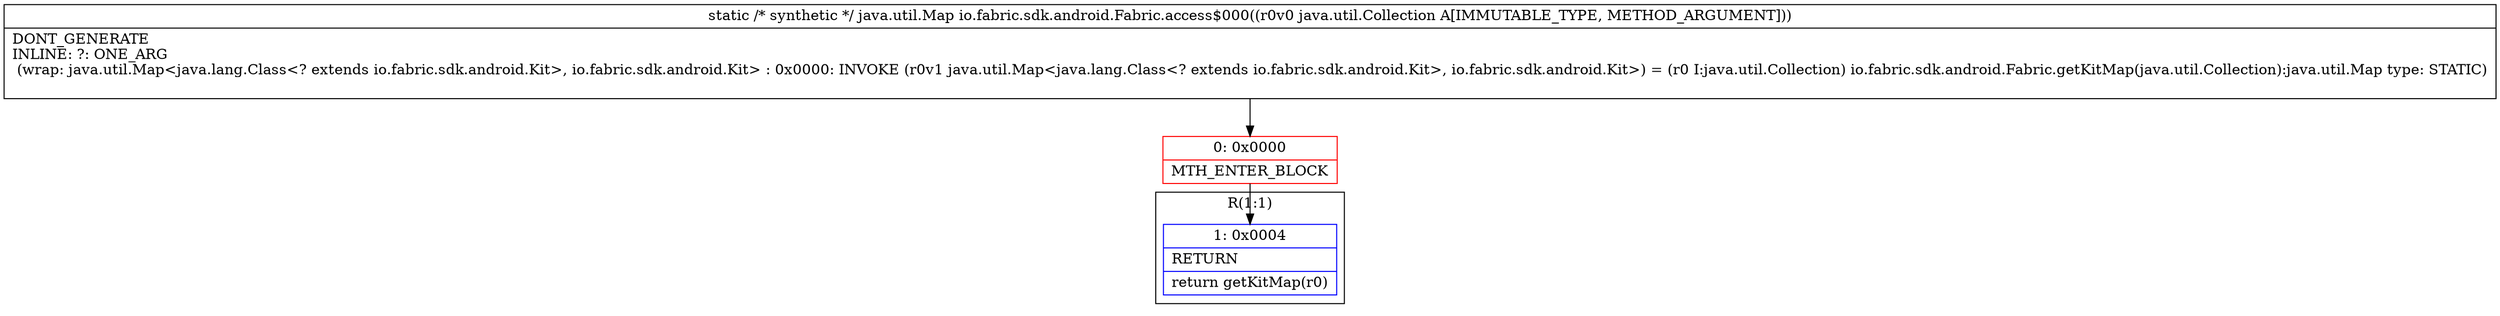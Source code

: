 digraph "CFG forio.fabric.sdk.android.Fabric.access$000(Ljava\/util\/Collection;)Ljava\/util\/Map;" {
subgraph cluster_Region_1288386125 {
label = "R(1:1)";
node [shape=record,color=blue];
Node_1 [shape=record,label="{1\:\ 0x0004|RETURN\l|return getKitMap(r0)\l}"];
}
Node_0 [shape=record,color=red,label="{0\:\ 0x0000|MTH_ENTER_BLOCK\l}"];
MethodNode[shape=record,label="{static \/* synthetic *\/ java.util.Map io.fabric.sdk.android.Fabric.access$000((r0v0 java.util.Collection A[IMMUTABLE_TYPE, METHOD_ARGUMENT]))  | DONT_GENERATE\lINLINE: ?: ONE_ARG  \l  (wrap: java.util.Map\<java.lang.Class\<? extends io.fabric.sdk.android.Kit\>, io.fabric.sdk.android.Kit\> : 0x0000: INVOKE  (r0v1 java.util.Map\<java.lang.Class\<? extends io.fabric.sdk.android.Kit\>, io.fabric.sdk.android.Kit\>) = (r0 I:java.util.Collection) io.fabric.sdk.android.Fabric.getKitMap(java.util.Collection):java.util.Map type: STATIC)\l\l}"];
MethodNode -> Node_0;
Node_0 -> Node_1;
}

